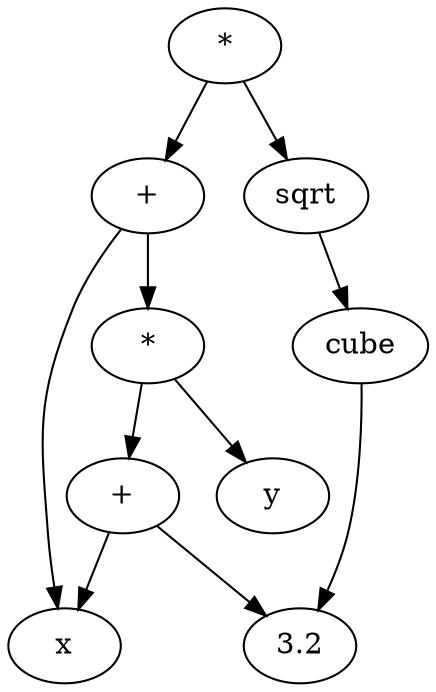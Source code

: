 digraph Expresion {  
    size="100,100"; 
    "BE_9" [label="*"];
    "BE_9" -> "BE_8";
    "BE_9" -> "U_8";
    "BE_8" [label="+"];
    "BE_8" -> "BE_7";
    "BE_8" -> "V_0";
    "BE_7" [label="*"];
    "BE_7" -> "BE_6";
    "BE_7" -> "V_1";
    "BE_6" [label="+"];
    "BE_6" -> "V_0";
    "BE_6" -> "C_0";
    "V_0" [label="x"];
    "C_0" [label="3.2"];
    "V_1" [label="y"];
    "U_8" [label="sqrt"];
    "U_8" -> "U_7";
    "U_7" [label="cube"];
    "U_7" -> "C_0";
}
